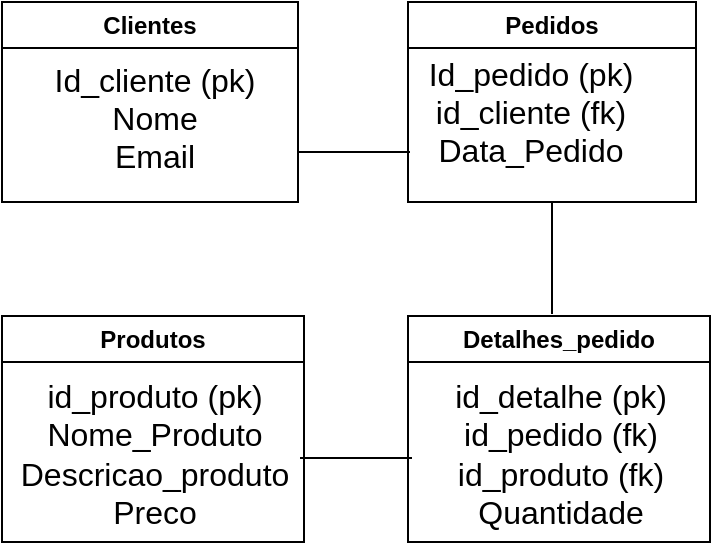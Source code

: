 <mxfile version="26.0.16">
  <diagram name="Página-1" id="dezLggaT3eavjqThn1IE">
    <mxGraphModel dx="1960" dy="972" grid="0" gridSize="10" guides="1" tooltips="1" connect="1" arrows="1" fold="1" page="0" pageScale="1" pageWidth="827" pageHeight="1169" math="0" shadow="0">
      <root>
        <mxCell id="0" />
        <mxCell id="1" parent="0" />
        <mxCell id="xSe_ImrfQkRO2Ib_OoVC-1" value="Clientes" style="swimlane;whiteSpace=wrap;html=1;startSize=23;" vertex="1" parent="1">
          <mxGeometry x="-465" y="-75" width="148" height="100" as="geometry" />
        </mxCell>
        <mxCell id="xSe_ImrfQkRO2Ib_OoVC-2" value="Id_cliente (pk)&lt;div&gt;Nome&lt;/div&gt;&lt;div&gt;Email&lt;/div&gt;" style="text;html=1;align=center;verticalAlign=middle;resizable=0;points=[];autosize=1;strokeColor=none;fillColor=none;fontSize=16;" vertex="1" parent="xSe_ImrfQkRO2Ib_OoVC-1">
          <mxGeometry x="16" y="23" width="119" height="70" as="geometry" />
        </mxCell>
        <mxCell id="xSe_ImrfQkRO2Ib_OoVC-7" value="Pedidos" style="swimlane;whiteSpace=wrap;html=1;startSize=23;" vertex="1" parent="1">
          <mxGeometry x="-262" y="-75" width="144" height="100" as="geometry" />
        </mxCell>
        <mxCell id="xSe_ImrfQkRO2Ib_OoVC-8" value="Id_pedido (pk)&lt;div&gt;id_cliente (fk)&lt;/div&gt;&lt;div&gt;Data_Pedido&lt;/div&gt;" style="text;html=1;align=center;verticalAlign=middle;resizable=0;points=[];autosize=1;strokeColor=none;fillColor=none;fontSize=16;" vertex="1" parent="xSe_ImrfQkRO2Ib_OoVC-7">
          <mxGeometry x="1" y="20" width="120" height="70" as="geometry" />
        </mxCell>
        <mxCell id="xSe_ImrfQkRO2Ib_OoVC-9" value="Produtos" style="swimlane;whiteSpace=wrap;html=1;startSize=23;" vertex="1" parent="1">
          <mxGeometry x="-465" y="82" width="151" height="113" as="geometry" />
        </mxCell>
        <mxCell id="xSe_ImrfQkRO2Ib_OoVC-10" value="&lt;div&gt;id_produto (pk)&lt;/div&gt;&lt;div&gt;Nome_Produto&lt;/div&gt;&lt;div&gt;Descricao_produto&lt;/div&gt;&lt;div&gt;Preco&lt;/div&gt;" style="text;html=1;align=center;verticalAlign=middle;resizable=0;points=[];autosize=1;strokeColor=none;fillColor=none;fontSize=16;" vertex="1" parent="xSe_ImrfQkRO2Ib_OoVC-9">
          <mxGeometry y="24" width="152" height="89" as="geometry" />
        </mxCell>
        <mxCell id="xSe_ImrfQkRO2Ib_OoVC-12" value="Detalhes_pedido" style="swimlane;whiteSpace=wrap;html=1;startSize=23;" vertex="1" parent="1">
          <mxGeometry x="-262" y="82" width="151" height="113" as="geometry" />
        </mxCell>
        <mxCell id="xSe_ImrfQkRO2Ib_OoVC-13" value="&lt;div&gt;id_detalhe (pk)&lt;/div&gt;&lt;div&gt;id_pedido&amp;nbsp;&lt;span style=&quot;background-color: transparent; color: light-dark(rgb(0, 0, 0), rgb(255, 255, 255));&quot;&gt;(fk)&lt;/span&gt;&lt;/div&gt;&lt;div&gt;id_produto (fk)&lt;/div&gt;&lt;div&gt;Quantidade&lt;/div&gt;" style="text;html=1;align=center;verticalAlign=middle;resizable=0;points=[];autosize=1;strokeColor=none;fillColor=none;fontSize=16;" vertex="1" parent="xSe_ImrfQkRO2Ib_OoVC-12">
          <mxGeometry x="14" y="24" width="124" height="89" as="geometry" />
        </mxCell>
        <mxCell id="xSe_ImrfQkRO2Ib_OoVC-18" value="" style="endArrow=none;html=1;rounded=0;fontSize=12;startSize=8;endSize=8;curved=1;exitX=1;exitY=0.75;exitDx=0;exitDy=0;" edge="1" parent="1" source="xSe_ImrfQkRO2Ib_OoVC-1">
          <mxGeometry width="50" height="50" relative="1" as="geometry">
            <mxPoint x="-309" y="7" as="sourcePoint" />
            <mxPoint x="-261" as="targetPoint" />
          </mxGeometry>
        </mxCell>
        <mxCell id="xSe_ImrfQkRO2Ib_OoVC-21" value="" style="endArrow=none;html=1;rounded=0;fontSize=12;startSize=8;endSize=8;curved=1;exitX=1;exitY=0.75;exitDx=0;exitDy=0;" edge="1" parent="1">
          <mxGeometry width="50" height="50" relative="1" as="geometry">
            <mxPoint x="-316" y="153" as="sourcePoint" />
            <mxPoint x="-260" y="153" as="targetPoint" />
          </mxGeometry>
        </mxCell>
        <mxCell id="xSe_ImrfQkRO2Ib_OoVC-22" value="" style="endArrow=none;html=1;rounded=0;fontSize=12;startSize=8;endSize=8;curved=1;exitX=0.5;exitY=1;exitDx=0;exitDy=0;" edge="1" parent="1" source="xSe_ImrfQkRO2Ib_OoVC-7">
          <mxGeometry width="50" height="50" relative="1" as="geometry">
            <mxPoint x="-223" y="48" as="sourcePoint" />
            <mxPoint x="-190" y="81" as="targetPoint" />
          </mxGeometry>
        </mxCell>
      </root>
    </mxGraphModel>
  </diagram>
</mxfile>
